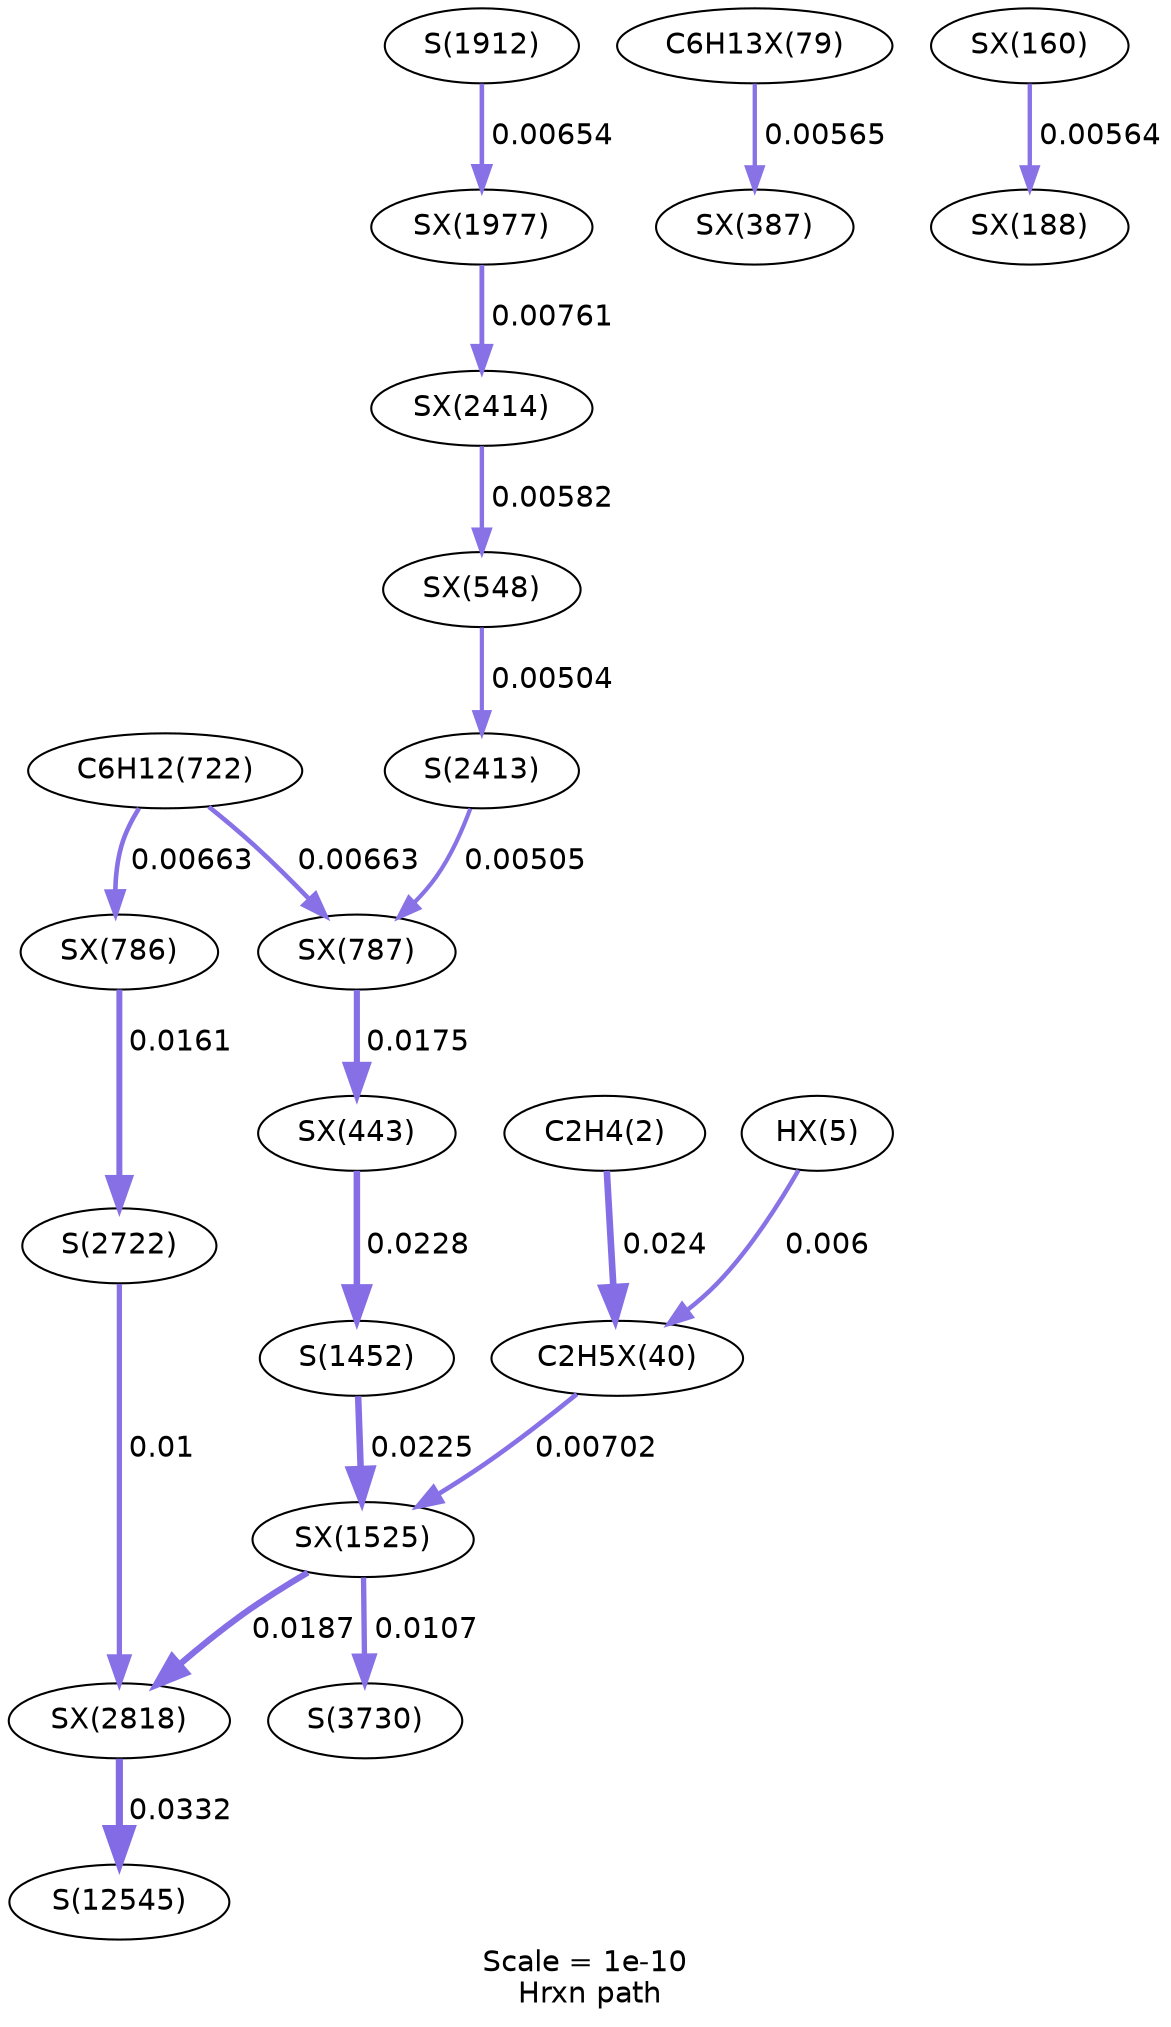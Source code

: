 digraph reaction_paths {
center=1;
s5 -> s51[fontname="Helvetica", style="setlinewidth(3.18)", arrowsize=1.59, color="0.7, 0.524, 0.9"
, label=" 0.024"];
s49 -> s51[fontname="Helvetica", style="setlinewidth(2.14)", arrowsize=1.07, color="0.7, 0.506, 0.9"
, label=" 0.006"];
s51 -> s105[fontname="Helvetica", style="setlinewidth(2.26)", arrowsize=1.13, color="0.7, 0.507, 0.9"
, label=" 0.00702"];
s58 -> s87[fontname="Helvetica", style="setlinewidth(2.09)", arrowsize=1.05, color="0.7, 0.506, 0.9"
, label=" 0.00565"];
s73 -> s79[fontname="Helvetica", style="setlinewidth(2.09)", arrowsize=1.05, color="0.7, 0.506, 0.9"
, label=" 0.00564"];
s19 -> s97[fontname="Helvetica", style="setlinewidth(2.21)", arrowsize=1.11, color="0.7, 0.507, 0.9"
, label=" 0.00663"];
s19 -> s96[fontname="Helvetica", style="setlinewidth(2.21)", arrowsize=1.11, color="0.7, 0.507, 0.9"
, label=" 0.00663"];
s88 -> s22[fontname="Helvetica", style="setlinewidth(3.15)", arrowsize=1.57, color="0.7, 0.523, 0.9"
, label=" 0.0228"];
s97 -> s88[fontname="Helvetica", style="setlinewidth(2.95)", arrowsize=1.47, color="0.7, 0.517, 0.9"
, label=" 0.0175"];
s22 -> s105[fontname="Helvetica", style="setlinewidth(3.13)", arrowsize=1.57, color="0.7, 0.522, 0.9"
, label=" 0.0225"];
s26 -> s108[fontname="Helvetica", style="setlinewidth(2.2)", arrowsize=1.1, color="0.7, 0.507, 0.9"
, label=" 0.00654"];
s27 -> s97[fontname="Helvetica", style="setlinewidth(2.01)", arrowsize=1, color="0.7, 0.505, 0.9"
, label=" 0.00505"];
s94 -> s27[fontname="Helvetica", style="setlinewidth(2.01)", arrowsize=1, color="0.7, 0.505, 0.9"
, label=" 0.00504"];
s109 -> s94[fontname="Helvetica", style="setlinewidth(2.11)", arrowsize=1.06, color="0.7, 0.506, 0.9"
, label=" 0.00582"];
s96 -> s28[fontname="Helvetica", style="setlinewidth(2.88)", arrowsize=1.44, color="0.7, 0.516, 0.9"
, label=" 0.0161"];
s28 -> s110[fontname="Helvetica", style="setlinewidth(2.52)", arrowsize=1.26, color="0.7, 0.51, 0.9"
, label=" 0.01"];
s105 -> s31[fontname="Helvetica", style="setlinewidth(2.57)", arrowsize=1.29, color="0.7, 0.511, 0.9"
, label=" 0.0107"];
s105 -> s110[fontname="Helvetica", style="setlinewidth(3)", arrowsize=1.5, color="0.7, 0.519, 0.9"
, label=" 0.0187"];
s108 -> s109[fontname="Helvetica", style="setlinewidth(2.32)", arrowsize=1.16, color="0.7, 0.508, 0.9"
, label=" 0.00761"];
s110 -> s47[fontname="Helvetica", style="setlinewidth(3.43)", arrowsize=1.71, color="0.7, 0.533, 0.9"
, label=" 0.0332"];
s5 [ fontname="Helvetica", label="C2H4(2)"];
s19 [ fontname="Helvetica", label="C6H12(722)"];
s22 [ fontname="Helvetica", label="S(1452)"];
s26 [ fontname="Helvetica", label="S(1912)"];
s27 [ fontname="Helvetica", label="S(2413)"];
s28 [ fontname="Helvetica", label="S(2722)"];
s31 [ fontname="Helvetica", label="S(3730)"];
s47 [ fontname="Helvetica", label="S(12545)"];
s49 [ fontname="Helvetica", label="HX(5)"];
s51 [ fontname="Helvetica", label="C2H5X(40)"];
s58 [ fontname="Helvetica", label="C6H13X(79)"];
s73 [ fontname="Helvetica", label="SX(160)"];
s79 [ fontname="Helvetica", label="SX(188)"];
s87 [ fontname="Helvetica", label="SX(387)"];
s88 [ fontname="Helvetica", label="SX(443)"];
s94 [ fontname="Helvetica", label="SX(548)"];
s96 [ fontname="Helvetica", label="SX(786)"];
s97 [ fontname="Helvetica", label="SX(787)"];
s105 [ fontname="Helvetica", label="SX(1525)"];
s108 [ fontname="Helvetica", label="SX(1977)"];
s109 [ fontname="Helvetica", label="SX(2414)"];
s110 [ fontname="Helvetica", label="SX(2818)"];
 label = "Scale = 1e-10\l Hrxn path";
 fontname = "Helvetica";
}
